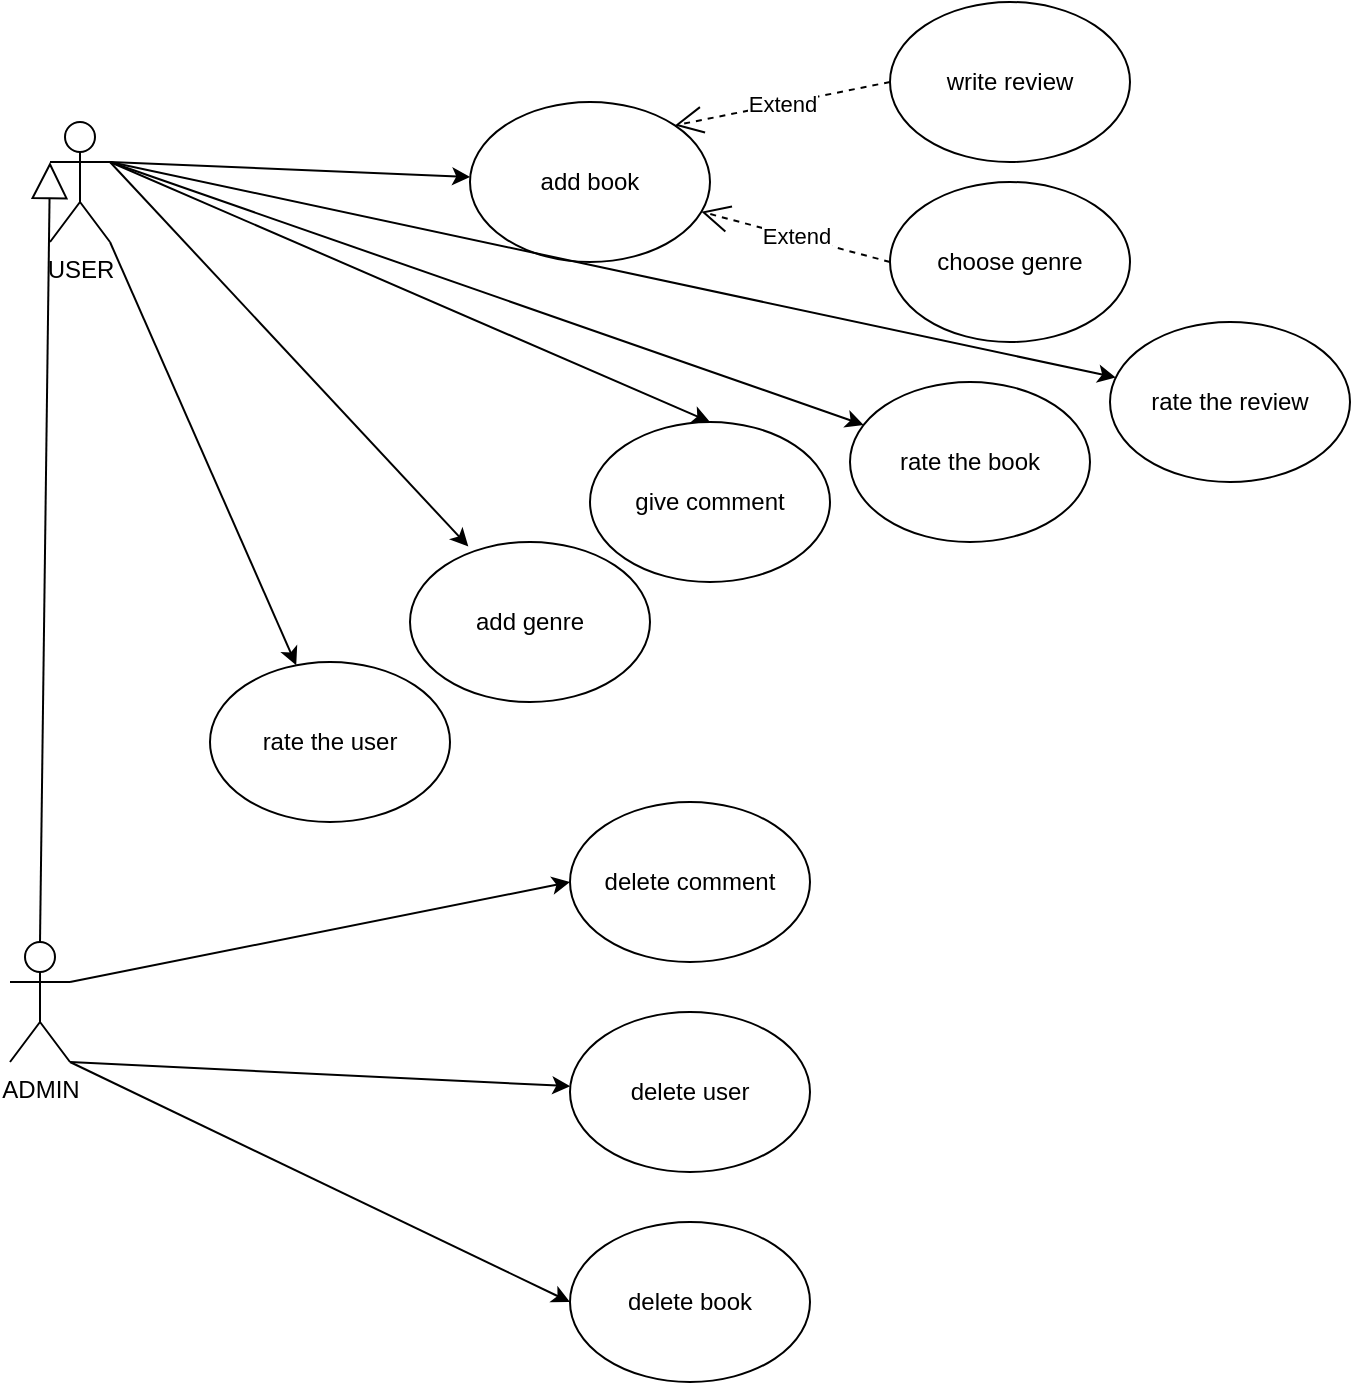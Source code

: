 <mxfile version="20.6.0" type="github">
  <diagram id="QrEgrOTzuJLG-1OPJ3yg" name="Страница 1">
    <mxGraphModel dx="1038" dy="617" grid="1" gridSize="10" guides="1" tooltips="1" connect="1" arrows="1" fold="1" page="1" pageScale="1" pageWidth="827" pageHeight="1169" math="0" shadow="0">
      <root>
        <mxCell id="0" />
        <mxCell id="1" parent="0" />
        <mxCell id="j4Thd3raL3Yoe5RdRxM6-49" style="edgeStyle=none;rounded=0;orthogonalLoop=1;jettySize=auto;html=1;exitX=1;exitY=0.333;exitDx=0;exitDy=0;exitPerimeter=0;entryX=0;entryY=0.5;entryDx=0;entryDy=0;" edge="1" parent="1" source="j4Thd3raL3Yoe5RdRxM6-1" target="j4Thd3raL3Yoe5RdRxM6-17">
          <mxGeometry relative="1" as="geometry" />
        </mxCell>
        <mxCell id="j4Thd3raL3Yoe5RdRxM6-50" style="edgeStyle=none;rounded=0;orthogonalLoop=1;jettySize=auto;html=1;exitX=1;exitY=1;exitDx=0;exitDy=0;exitPerimeter=0;" edge="1" parent="1" source="j4Thd3raL3Yoe5RdRxM6-1" target="j4Thd3raL3Yoe5RdRxM6-16">
          <mxGeometry relative="1" as="geometry" />
        </mxCell>
        <mxCell id="j4Thd3raL3Yoe5RdRxM6-54" style="edgeStyle=none;rounded=0;orthogonalLoop=1;jettySize=auto;html=1;exitX=1;exitY=1;exitDx=0;exitDy=0;exitPerimeter=0;entryX=0;entryY=0.5;entryDx=0;entryDy=0;" edge="1" parent="1" source="j4Thd3raL3Yoe5RdRxM6-1" target="j4Thd3raL3Yoe5RdRxM6-52">
          <mxGeometry relative="1" as="geometry" />
        </mxCell>
        <object label="ADMIN" id="j4Thd3raL3Yoe5RdRxM6-1">
          <mxCell style="shape=umlActor;verticalLabelPosition=bottom;verticalAlign=top;html=1;" vertex="1" parent="1">
            <mxGeometry x="40" y="470" width="30" height="60" as="geometry" />
          </mxCell>
        </object>
        <mxCell id="j4Thd3raL3Yoe5RdRxM6-9" value="add book" style="ellipse;whiteSpace=wrap;html=1;" vertex="1" parent="1">
          <mxGeometry x="270" y="50" width="120" height="80" as="geometry" />
        </mxCell>
        <mxCell id="j4Thd3raL3Yoe5RdRxM6-12" value="rate the book" style="ellipse;whiteSpace=wrap;html=1;" vertex="1" parent="1">
          <mxGeometry x="460" y="190" width="120" height="80" as="geometry" />
        </mxCell>
        <mxCell id="j4Thd3raL3Yoe5RdRxM6-13" value="rate the user" style="ellipse;whiteSpace=wrap;html=1;" vertex="1" parent="1">
          <mxGeometry x="140" y="330" width="120" height="80" as="geometry" />
        </mxCell>
        <mxCell id="j4Thd3raL3Yoe5RdRxM6-14" value="rate the review" style="ellipse;whiteSpace=wrap;html=1;" vertex="1" parent="1">
          <mxGeometry x="590" y="160" width="120" height="80" as="geometry" />
        </mxCell>
        <mxCell id="j4Thd3raL3Yoe5RdRxM6-15" value="give comment" style="ellipse;whiteSpace=wrap;html=1;" vertex="1" parent="1">
          <mxGeometry x="330" y="210" width="120" height="80" as="geometry" />
        </mxCell>
        <mxCell id="j4Thd3raL3Yoe5RdRxM6-16" value="delete user" style="ellipse;whiteSpace=wrap;html=1;" vertex="1" parent="1">
          <mxGeometry x="320" y="505" width="120" height="80" as="geometry" />
        </mxCell>
        <mxCell id="j4Thd3raL3Yoe5RdRxM6-17" value="delete comment" style="ellipse;whiteSpace=wrap;html=1;" vertex="1" parent="1">
          <mxGeometry x="320" y="400" width="120" height="80" as="geometry" />
        </mxCell>
        <mxCell id="j4Thd3raL3Yoe5RdRxM6-18" value="write review" style="ellipse;whiteSpace=wrap;html=1;" vertex="1" parent="1">
          <mxGeometry x="480" width="120" height="80" as="geometry" />
        </mxCell>
        <mxCell id="j4Thd3raL3Yoe5RdRxM6-19" value="choose genre" style="ellipse;whiteSpace=wrap;html=1;" vertex="1" parent="1">
          <mxGeometry x="480" y="90" width="120" height="80" as="geometry" />
        </mxCell>
        <mxCell id="j4Thd3raL3Yoe5RdRxM6-21" value="Extend" style="endArrow=open;endSize=12;dashed=1;html=1;rounded=0;exitX=0;exitY=0.5;exitDx=0;exitDy=0;" edge="1" parent="1" source="j4Thd3raL3Yoe5RdRxM6-19" target="j4Thd3raL3Yoe5RdRxM6-9">
          <mxGeometry width="160" relative="1" as="geometry">
            <mxPoint x="420" y="180" as="sourcePoint" />
            <mxPoint x="490" y="240" as="targetPoint" />
          </mxGeometry>
        </mxCell>
        <mxCell id="j4Thd3raL3Yoe5RdRxM6-22" value="Extend" style="endArrow=open;endSize=12;dashed=1;html=1;rounded=0;exitX=0;exitY=0.5;exitDx=0;exitDy=0;entryX=1;entryY=0;entryDx=0;entryDy=0;" edge="1" parent="1" source="j4Thd3raL3Yoe5RdRxM6-18" target="j4Thd3raL3Yoe5RdRxM6-9">
          <mxGeometry width="160" relative="1" as="geometry">
            <mxPoint x="480" y="147.51" as="sourcePoint" />
            <mxPoint x="374.992" y="50.003" as="targetPoint" />
          </mxGeometry>
        </mxCell>
        <mxCell id="j4Thd3raL3Yoe5RdRxM6-32" style="rounded=0;orthogonalLoop=1;jettySize=auto;html=1;exitX=1;exitY=1;exitDx=0;exitDy=0;exitPerimeter=0;" edge="1" parent="1" source="j4Thd3raL3Yoe5RdRxM6-23" target="j4Thd3raL3Yoe5RdRxM6-13">
          <mxGeometry relative="1" as="geometry" />
        </mxCell>
        <mxCell id="j4Thd3raL3Yoe5RdRxM6-33" style="edgeStyle=none;rounded=0;orthogonalLoop=1;jettySize=auto;html=1;exitX=1;exitY=0.333;exitDx=0;exitDy=0;exitPerimeter=0;" edge="1" parent="1" source="j4Thd3raL3Yoe5RdRxM6-23" target="j4Thd3raL3Yoe5RdRxM6-9">
          <mxGeometry relative="1" as="geometry" />
        </mxCell>
        <mxCell id="j4Thd3raL3Yoe5RdRxM6-34" style="edgeStyle=none;rounded=0;orthogonalLoop=1;jettySize=auto;html=1;exitX=1;exitY=0.333;exitDx=0;exitDy=0;exitPerimeter=0;" edge="1" parent="1" source="j4Thd3raL3Yoe5RdRxM6-23" target="j4Thd3raL3Yoe5RdRxM6-14">
          <mxGeometry relative="1" as="geometry" />
        </mxCell>
        <mxCell id="j4Thd3raL3Yoe5RdRxM6-35" style="edgeStyle=none;rounded=0;orthogonalLoop=1;jettySize=auto;html=1;exitX=1;exitY=0.333;exitDx=0;exitDy=0;exitPerimeter=0;" edge="1" parent="1" source="j4Thd3raL3Yoe5RdRxM6-23" target="j4Thd3raL3Yoe5RdRxM6-12">
          <mxGeometry relative="1" as="geometry" />
        </mxCell>
        <mxCell id="j4Thd3raL3Yoe5RdRxM6-36" style="edgeStyle=none;rounded=0;orthogonalLoop=1;jettySize=auto;html=1;exitX=1;exitY=0.333;exitDx=0;exitDy=0;exitPerimeter=0;entryX=0.5;entryY=0;entryDx=0;entryDy=0;" edge="1" parent="1" source="j4Thd3raL3Yoe5RdRxM6-23" target="j4Thd3raL3Yoe5RdRxM6-15">
          <mxGeometry relative="1" as="geometry" />
        </mxCell>
        <mxCell id="j4Thd3raL3Yoe5RdRxM6-53" style="edgeStyle=none;rounded=0;orthogonalLoop=1;jettySize=auto;html=1;exitX=1;exitY=0.333;exitDx=0;exitDy=0;exitPerimeter=0;entryX=0.243;entryY=0.028;entryDx=0;entryDy=0;entryPerimeter=0;" edge="1" parent="1" source="j4Thd3raL3Yoe5RdRxM6-23" target="j4Thd3raL3Yoe5RdRxM6-51">
          <mxGeometry relative="1" as="geometry" />
        </mxCell>
        <mxCell id="j4Thd3raL3Yoe5RdRxM6-23" value="USER" style="shape=umlActor;verticalLabelPosition=bottom;verticalAlign=top;html=1;" vertex="1" parent="1">
          <mxGeometry x="60" y="60" width="30" height="60" as="geometry" />
        </mxCell>
        <mxCell id="j4Thd3raL3Yoe5RdRxM6-39" value="" style="endArrow=block;endSize=16;endFill=0;html=1;rounded=0;exitX=0.5;exitY=0;exitDx=0;exitDy=0;exitPerimeter=0;entryX=0;entryY=0.333;entryDx=0;entryDy=0;entryPerimeter=0;" edge="1" parent="1" source="j4Thd3raL3Yoe5RdRxM6-1" target="j4Thd3raL3Yoe5RdRxM6-23">
          <mxGeometry x="-1" y="-196" width="160" relative="1" as="geometry">
            <mxPoint x="340" y="420" as="sourcePoint" />
            <mxPoint x="50" y="120" as="targetPoint" />
            <mxPoint x="-1" y="10" as="offset" />
          </mxGeometry>
        </mxCell>
        <mxCell id="j4Thd3raL3Yoe5RdRxM6-51" value="add genre" style="ellipse;whiteSpace=wrap;html=1;" vertex="1" parent="1">
          <mxGeometry x="240" y="270" width="120" height="80" as="geometry" />
        </mxCell>
        <mxCell id="j4Thd3raL3Yoe5RdRxM6-52" value="delete book" style="ellipse;whiteSpace=wrap;html=1;" vertex="1" parent="1">
          <mxGeometry x="320" y="610" width="120" height="80" as="geometry" />
        </mxCell>
      </root>
    </mxGraphModel>
  </diagram>
</mxfile>

